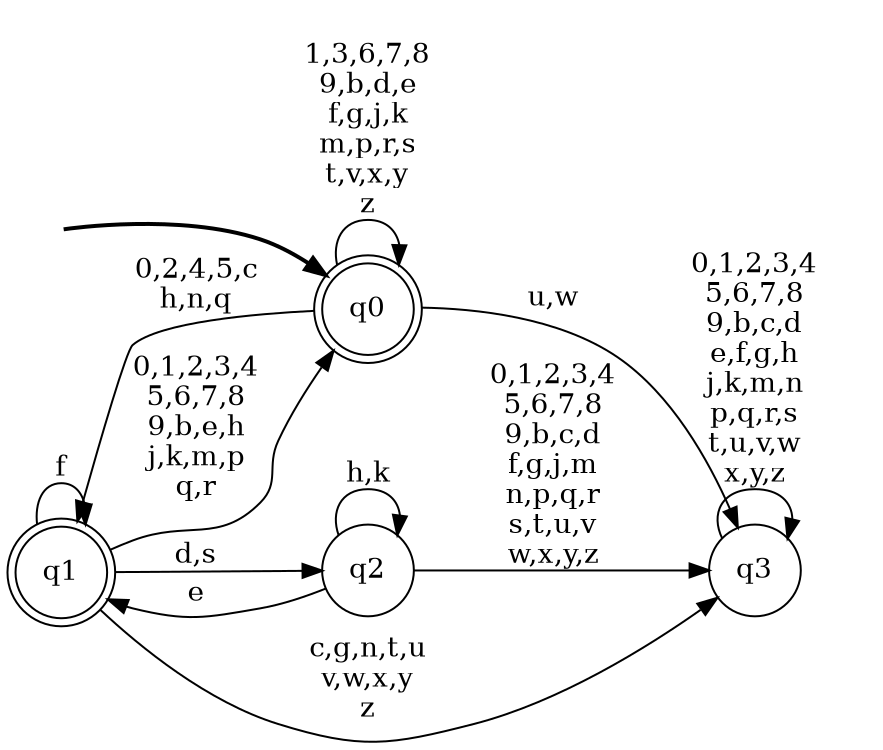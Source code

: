 digraph BlueStar {
__start0 [style = invis, shape = none, label = "", width = 0, height = 0];

rankdir=LR;
size="8,5";

s0 [style="rounded,filled", color="black", fillcolor="white" shape="doublecircle", label="q0"];
s1 [style="rounded,filled", color="black", fillcolor="white" shape="doublecircle", label="q1"];
s2 [style="filled", color="black", fillcolor="white" shape="circle", label="q2"];
s3 [style="filled", color="black", fillcolor="white" shape="circle", label="q3"];
subgraph cluster_main { 
	graph [pad=".75", ranksep="0.15", nodesep="0.15"];
	 style=invis; 
	__start0 -> s0 [penwidth=2];
}
s0 -> s0 [label="1,3,6,7,8\n9,b,d,e\nf,g,j,k\nm,p,r,s\nt,v,x,y\nz"];
s0 -> s1 [label="0,2,4,5,c\nh,n,q"];
s0 -> s3 [label="u,w"];
s1 -> s0 [label="0,1,2,3,4\n5,6,7,8\n9,b,e,h\nj,k,m,p\nq,r"];
s1 -> s1 [label="f"];
s1 -> s2 [label="d,s"];
s1 -> s3 [label="c,g,n,t,u\nv,w,x,y\nz"];
s2 -> s1 [label="e"];
s2 -> s2 [label="h,k"];
s2 -> s3 [label="0,1,2,3,4\n5,6,7,8\n9,b,c,d\nf,g,j,m\nn,p,q,r\ns,t,u,v\nw,x,y,z"];
s3 -> s3 [label="0,1,2,3,4\n5,6,7,8\n9,b,c,d\ne,f,g,h\nj,k,m,n\np,q,r,s\nt,u,v,w\nx,y,z"];

}